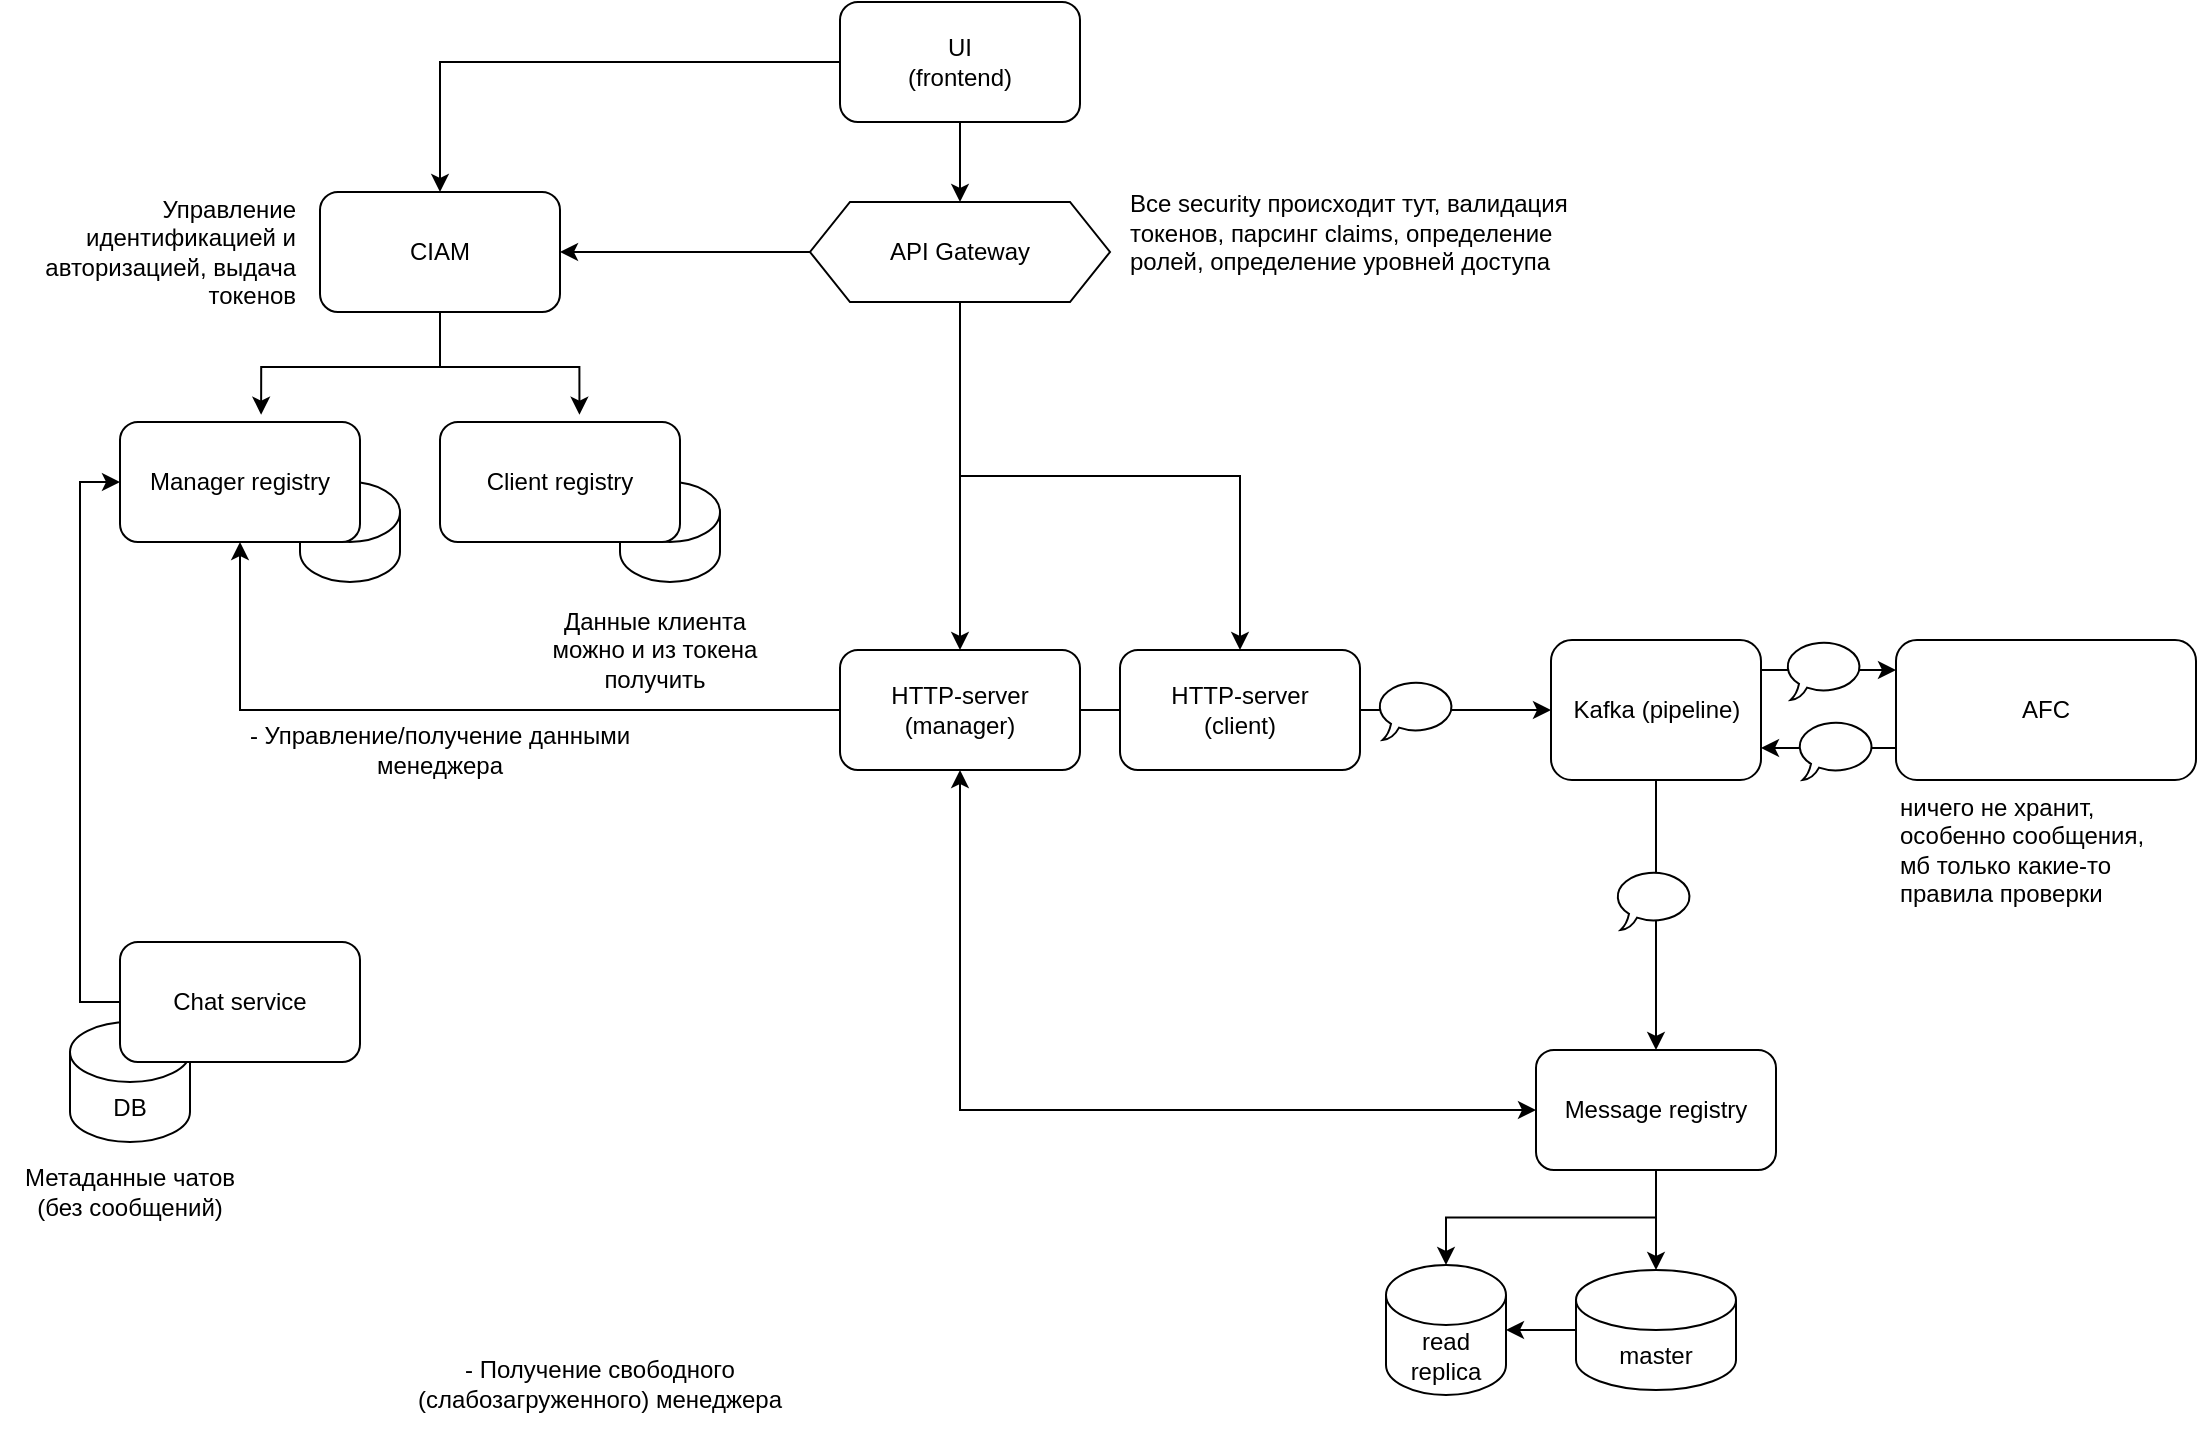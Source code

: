 <mxfile version="21.5.2" type="github">
  <diagram name="Страница 1" id="gu2eSfzMiHvShHV-Xlk5">
    <mxGraphModel dx="2034" dy="814" grid="1" gridSize="10" guides="1" tooltips="1" connect="1" arrows="1" fold="1" page="1" pageScale="1" pageWidth="827" pageHeight="1169" math="0" shadow="0">
      <root>
        <mxCell id="0" />
        <mxCell id="1" parent="0" />
        <mxCell id="Mf42aqMwcBk9rTYehJMf-3" value="DB" style="shape=cylinder3;whiteSpace=wrap;html=1;boundedLbl=1;backgroundOutline=1;size=15;" vertex="1" parent="1">
          <mxGeometry x="-45" y="550" width="60" height="60" as="geometry" />
        </mxCell>
        <mxCell id="Mf42aqMwcBk9rTYehJMf-25" value="" style="shape=cylinder3;whiteSpace=wrap;html=1;boundedLbl=1;backgroundOutline=1;size=15;" vertex="1" parent="1">
          <mxGeometry x="230" y="280" width="50" height="50" as="geometry" />
        </mxCell>
        <mxCell id="Mf42aqMwcBk9rTYehJMf-24" value="" style="shape=cylinder3;whiteSpace=wrap;html=1;boundedLbl=1;backgroundOutline=1;size=15;" vertex="1" parent="1">
          <mxGeometry x="70" y="280" width="50" height="50" as="geometry" />
        </mxCell>
        <mxCell id="Mf42aqMwcBk9rTYehJMf-31" style="edgeStyle=orthogonalEdgeStyle;rounded=0;orthogonalLoop=1;jettySize=auto;html=1;entryX=0;entryY=0.5;entryDx=0;entryDy=0;exitX=0.5;exitY=1;exitDx=0;exitDy=0;startArrow=classic;startFill=1;" edge="1" parent="1" source="Mf42aqMwcBk9rTYehJMf-1" target="Mf42aqMwcBk9rTYehJMf-21">
          <mxGeometry relative="1" as="geometry" />
        </mxCell>
        <mxCell id="Mf42aqMwcBk9rTYehJMf-45" style="edgeStyle=orthogonalEdgeStyle;rounded=0;orthogonalLoop=1;jettySize=auto;html=1;entryX=0;entryY=0.5;entryDx=0;entryDy=0;" edge="1" parent="1" source="Mf42aqMwcBk9rTYehJMf-1" target="Mf42aqMwcBk9rTYehJMf-30">
          <mxGeometry relative="1" as="geometry" />
        </mxCell>
        <mxCell id="Mf42aqMwcBk9rTYehJMf-51" style="edgeStyle=orthogonalEdgeStyle;rounded=0;orthogonalLoop=1;jettySize=auto;html=1;entryX=0.5;entryY=1;entryDx=0;entryDy=0;" edge="1" parent="1" source="Mf42aqMwcBk9rTYehJMf-1" target="Mf42aqMwcBk9rTYehJMf-19">
          <mxGeometry relative="1" as="geometry" />
        </mxCell>
        <mxCell id="Mf42aqMwcBk9rTYehJMf-1" value="HTTP-server&lt;br&gt;(manager)" style="rounded=1;whiteSpace=wrap;html=1;" vertex="1" parent="1">
          <mxGeometry x="340" y="364" width="120" height="60" as="geometry" />
        </mxCell>
        <mxCell id="Mf42aqMwcBk9rTYehJMf-11" style="edgeStyle=orthogonalEdgeStyle;rounded=0;orthogonalLoop=1;jettySize=auto;html=1;entryX=0.5;entryY=0;entryDx=0;entryDy=0;" edge="1" parent="1" source="Mf42aqMwcBk9rTYehJMf-2" target="Mf42aqMwcBk9rTYehJMf-8">
          <mxGeometry relative="1" as="geometry" />
        </mxCell>
        <mxCell id="Mf42aqMwcBk9rTYehJMf-13" value="" style="edgeStyle=orthogonalEdgeStyle;rounded=0;orthogonalLoop=1;jettySize=auto;html=1;" edge="1" parent="1" source="Mf42aqMwcBk9rTYehJMf-2" target="Mf42aqMwcBk9rTYehJMf-5">
          <mxGeometry relative="1" as="geometry" />
        </mxCell>
        <mxCell id="Mf42aqMwcBk9rTYehJMf-2" value="UI&lt;br&gt;(frontend)" style="rounded=1;whiteSpace=wrap;html=1;" vertex="1" parent="1">
          <mxGeometry x="340" y="40" width="120" height="60" as="geometry" />
        </mxCell>
        <mxCell id="Mf42aqMwcBk9rTYehJMf-12" style="edgeStyle=orthogonalEdgeStyle;rounded=0;orthogonalLoop=1;jettySize=auto;html=1;entryX=1;entryY=0.5;entryDx=0;entryDy=0;" edge="1" parent="1" source="Mf42aqMwcBk9rTYehJMf-5" target="Mf42aqMwcBk9rTYehJMf-8">
          <mxGeometry relative="1" as="geometry" />
        </mxCell>
        <mxCell id="Mf42aqMwcBk9rTYehJMf-14" value="" style="edgeStyle=orthogonalEdgeStyle;rounded=0;orthogonalLoop=1;jettySize=auto;html=1;" edge="1" parent="1" source="Mf42aqMwcBk9rTYehJMf-5" target="Mf42aqMwcBk9rTYehJMf-1">
          <mxGeometry relative="1" as="geometry" />
        </mxCell>
        <mxCell id="Mf42aqMwcBk9rTYehJMf-58" style="edgeStyle=orthogonalEdgeStyle;rounded=0;orthogonalLoop=1;jettySize=auto;html=1;entryX=0.5;entryY=0;entryDx=0;entryDy=0;exitX=0.5;exitY=1;exitDx=0;exitDy=0;" edge="1" parent="1" source="Mf42aqMwcBk9rTYehJMf-5" target="Mf42aqMwcBk9rTYehJMf-57">
          <mxGeometry relative="1" as="geometry" />
        </mxCell>
        <mxCell id="Mf42aqMwcBk9rTYehJMf-5" value="API Gateway" style="shape=hexagon;perimeter=hexagonPerimeter2;whiteSpace=wrap;html=1;fixedSize=1;" vertex="1" parent="1">
          <mxGeometry x="325" y="140" width="150" height="50" as="geometry" />
        </mxCell>
        <mxCell id="Mf42aqMwcBk9rTYehJMf-6" value="&lt;br&gt;Все security происходит тут, валидация токенов, парсинг claims, определение ролей, определение уровней доступа" style="text;html=1;strokeColor=none;fillColor=none;spacing=5;spacingTop=-20;whiteSpace=wrap;overflow=hidden;rounded=0;" vertex="1" parent="1">
          <mxGeometry x="480" y="130" width="230" height="80" as="geometry" />
        </mxCell>
        <mxCell id="Mf42aqMwcBk9rTYehJMf-22" style="edgeStyle=orthogonalEdgeStyle;rounded=0;orthogonalLoop=1;jettySize=auto;html=1;entryX=0.588;entryY=-0.061;entryDx=0;entryDy=0;entryPerimeter=0;exitX=0.5;exitY=1;exitDx=0;exitDy=0;" edge="1" parent="1" source="Mf42aqMwcBk9rTYehJMf-8" target="Mf42aqMwcBk9rTYehJMf-19">
          <mxGeometry relative="1" as="geometry" />
        </mxCell>
        <mxCell id="Mf42aqMwcBk9rTYehJMf-23" style="edgeStyle=orthogonalEdgeStyle;rounded=0;orthogonalLoop=1;jettySize=auto;html=1;entryX=0.581;entryY=-0.061;entryDx=0;entryDy=0;entryPerimeter=0;" edge="1" parent="1" source="Mf42aqMwcBk9rTYehJMf-8" target="Mf42aqMwcBk9rTYehJMf-20">
          <mxGeometry relative="1" as="geometry" />
        </mxCell>
        <mxCell id="Mf42aqMwcBk9rTYehJMf-8" value="CIAM" style="rounded=1;whiteSpace=wrap;html=1;" vertex="1" parent="1">
          <mxGeometry x="80" y="135" width="120" height="60" as="geometry" />
        </mxCell>
        <mxCell id="Mf42aqMwcBk9rTYehJMf-10" value="Управление идентификацией и авторизацией, выдача токенов" style="text;html=1;strokeColor=none;fillColor=none;align=right;verticalAlign=middle;whiteSpace=wrap;rounded=0;" vertex="1" parent="1">
          <mxGeometry x="-80" y="127.5" width="150" height="75" as="geometry" />
        </mxCell>
        <mxCell id="Mf42aqMwcBk9rTYehJMf-18" value="Метаданные чатов (без сообщений)" style="text;html=1;strokeColor=none;fillColor=none;align=center;verticalAlign=middle;whiteSpace=wrap;rounded=0;" vertex="1" parent="1">
          <mxGeometry x="-70" y="605" width="110" height="60" as="geometry" />
        </mxCell>
        <mxCell id="Mf42aqMwcBk9rTYehJMf-19" value="Manager registry" style="rounded=1;whiteSpace=wrap;html=1;" vertex="1" parent="1">
          <mxGeometry x="-20" y="250" width="120" height="60" as="geometry" />
        </mxCell>
        <mxCell id="Mf42aqMwcBk9rTYehJMf-20" value="Client registry" style="rounded=1;whiteSpace=wrap;html=1;" vertex="1" parent="1">
          <mxGeometry x="140" y="250" width="120" height="60" as="geometry" />
        </mxCell>
        <mxCell id="Mf42aqMwcBk9rTYehJMf-27" value="" style="edgeStyle=orthogonalEdgeStyle;rounded=0;orthogonalLoop=1;jettySize=auto;html=1;" edge="1" parent="1" source="Mf42aqMwcBk9rTYehJMf-21" target="Mf42aqMwcBk9rTYehJMf-26">
          <mxGeometry relative="1" as="geometry" />
        </mxCell>
        <mxCell id="Mf42aqMwcBk9rTYehJMf-37" style="edgeStyle=orthogonalEdgeStyle;rounded=0;orthogonalLoop=1;jettySize=auto;html=1;entryX=0.5;entryY=0;entryDx=0;entryDy=0;entryPerimeter=0;exitX=0.5;exitY=1;exitDx=0;exitDy=0;" edge="1" parent="1" source="Mf42aqMwcBk9rTYehJMf-21" target="Mf42aqMwcBk9rTYehJMf-28">
          <mxGeometry relative="1" as="geometry" />
        </mxCell>
        <mxCell id="Mf42aqMwcBk9rTYehJMf-21" value="Message registry" style="rounded=1;whiteSpace=wrap;html=1;" vertex="1" parent="1">
          <mxGeometry x="688" y="564" width="120" height="60" as="geometry" />
        </mxCell>
        <mxCell id="Mf42aqMwcBk9rTYehJMf-29" value="" style="edgeStyle=orthogonalEdgeStyle;rounded=0;orthogonalLoop=1;jettySize=auto;html=1;" edge="1" parent="1" source="Mf42aqMwcBk9rTYehJMf-26" target="Mf42aqMwcBk9rTYehJMf-28">
          <mxGeometry relative="1" as="geometry" />
        </mxCell>
        <mxCell id="Mf42aqMwcBk9rTYehJMf-26" value="master" style="shape=cylinder3;whiteSpace=wrap;html=1;boundedLbl=1;backgroundOutline=1;size=15;" vertex="1" parent="1">
          <mxGeometry x="708" y="674" width="80" height="60" as="geometry" />
        </mxCell>
        <mxCell id="Mf42aqMwcBk9rTYehJMf-28" value="read replica" style="shape=cylinder3;whiteSpace=wrap;html=1;boundedLbl=1;backgroundOutline=1;size=15;" vertex="1" parent="1">
          <mxGeometry x="613" y="671.5" width="60" height="65" as="geometry" />
        </mxCell>
        <mxCell id="Mf42aqMwcBk9rTYehJMf-38" style="edgeStyle=orthogonalEdgeStyle;rounded=0;orthogonalLoop=1;jettySize=auto;html=1;entryX=0.5;entryY=0;entryDx=0;entryDy=0;" edge="1" parent="1" source="Mf42aqMwcBk9rTYehJMf-30" target="Mf42aqMwcBk9rTYehJMf-21">
          <mxGeometry relative="1" as="geometry" />
        </mxCell>
        <mxCell id="Mf42aqMwcBk9rTYehJMf-49" value="" style="edgeStyle=orthogonalEdgeStyle;rounded=0;orthogonalLoop=1;jettySize=auto;html=1;entryX=0;entryY=0.5;entryDx=0;entryDy=0;" edge="1" parent="1">
          <mxGeometry relative="1" as="geometry">
            <mxPoint x="800.5" y="374" as="sourcePoint" />
            <mxPoint x="868" y="374" as="targetPoint" />
          </mxGeometry>
        </mxCell>
        <mxCell id="Mf42aqMwcBk9rTYehJMf-30" value="Kafka (pipeline)" style="rounded=1;whiteSpace=wrap;html=1;" vertex="1" parent="1">
          <mxGeometry x="695.5" y="359" width="105" height="70" as="geometry" />
        </mxCell>
        <mxCell id="Mf42aqMwcBk9rTYehJMf-39" value="" style="edgeStyle=orthogonalEdgeStyle;rounded=0;orthogonalLoop=1;jettySize=auto;html=1;" edge="1" parent="1">
          <mxGeometry relative="1" as="geometry">
            <mxPoint x="868" y="413" as="sourcePoint" />
            <mxPoint x="800.5" y="413" as="targetPoint" />
          </mxGeometry>
        </mxCell>
        <mxCell id="Mf42aqMwcBk9rTYehJMf-32" value="AFC" style="rounded=1;whiteSpace=wrap;html=1;" vertex="1" parent="1">
          <mxGeometry x="868" y="359" width="150" height="70" as="geometry" />
        </mxCell>
        <mxCell id="Mf42aqMwcBk9rTYehJMf-33" value="ничего не хранит, особенно сообщения, мб только какие-то правила проверки" style="text;html=1;strokeColor=none;fillColor=none;align=left;verticalAlign=middle;whiteSpace=wrap;rounded=0;" vertex="1" parent="1">
          <mxGeometry x="868" y="424" width="130" height="80" as="geometry" />
        </mxCell>
        <mxCell id="Mf42aqMwcBk9rTYehJMf-42" value="" style="whiteSpace=wrap;html=1;shape=mxgraph.basic.oval_callout" vertex="1" parent="1">
          <mxGeometry x="812" y="359" width="40" height="30" as="geometry" />
        </mxCell>
        <mxCell id="Mf42aqMwcBk9rTYehJMf-44" value="" style="whiteSpace=wrap;html=1;shape=mxgraph.basic.oval_callout" vertex="1" parent="1">
          <mxGeometry x="818" y="399" width="40" height="30" as="geometry" />
        </mxCell>
        <mxCell id="Mf42aqMwcBk9rTYehJMf-46" value="" style="whiteSpace=wrap;html=1;shape=mxgraph.basic.oval_callout" vertex="1" parent="1">
          <mxGeometry x="608" y="379" width="40" height="30" as="geometry" />
        </mxCell>
        <mxCell id="Mf42aqMwcBk9rTYehJMf-50" value="" style="whiteSpace=wrap;html=1;shape=mxgraph.basic.oval_callout" vertex="1" parent="1">
          <mxGeometry x="727" y="474" width="40" height="30" as="geometry" />
        </mxCell>
        <mxCell id="Mf42aqMwcBk9rTYehJMf-52" value="- Управление/получение данными менеджера" style="text;html=1;strokeColor=none;fillColor=none;align=center;verticalAlign=middle;whiteSpace=wrap;rounded=0;" vertex="1" parent="1">
          <mxGeometry x="40" y="394" width="200" height="40" as="geometry" />
        </mxCell>
        <mxCell id="Mf42aqMwcBk9rTYehJMf-53" value="Данные клиента можно и из токена получить" style="text;html=1;strokeColor=none;fillColor=none;align=center;verticalAlign=middle;whiteSpace=wrap;rounded=0;" vertex="1" parent="1">
          <mxGeometry x="190" y="349" width="115" height="30" as="geometry" />
        </mxCell>
        <mxCell id="Mf42aqMwcBk9rTYehJMf-54" value="- Получение свободного (слабозагруженного) менеджера" style="text;html=1;strokeColor=none;fillColor=none;align=center;verticalAlign=middle;whiteSpace=wrap;rounded=0;" vertex="1" parent="1">
          <mxGeometry x="120" y="700" width="200" height="61" as="geometry" />
        </mxCell>
        <mxCell id="Mf42aqMwcBk9rTYehJMf-56" style="edgeStyle=orthogonalEdgeStyle;rounded=0;orthogonalLoop=1;jettySize=auto;html=1;entryX=0;entryY=0.5;entryDx=0;entryDy=0;exitX=0;exitY=0.5;exitDx=0;exitDy=0;" edge="1" parent="1" source="Mf42aqMwcBk9rTYehJMf-55" target="Mf42aqMwcBk9rTYehJMf-19">
          <mxGeometry relative="1" as="geometry" />
        </mxCell>
        <mxCell id="Mf42aqMwcBk9rTYehJMf-55" value="Chat service" style="rounded=1;whiteSpace=wrap;html=1;" vertex="1" parent="1">
          <mxGeometry x="-20" y="510" width="120" height="60" as="geometry" />
        </mxCell>
        <mxCell id="Mf42aqMwcBk9rTYehJMf-57" value="HTTP-server&lt;br&gt;(client)" style="rounded=1;whiteSpace=wrap;html=1;" vertex="1" parent="1">
          <mxGeometry x="480" y="364" width="120" height="60" as="geometry" />
        </mxCell>
      </root>
    </mxGraphModel>
  </diagram>
</mxfile>
